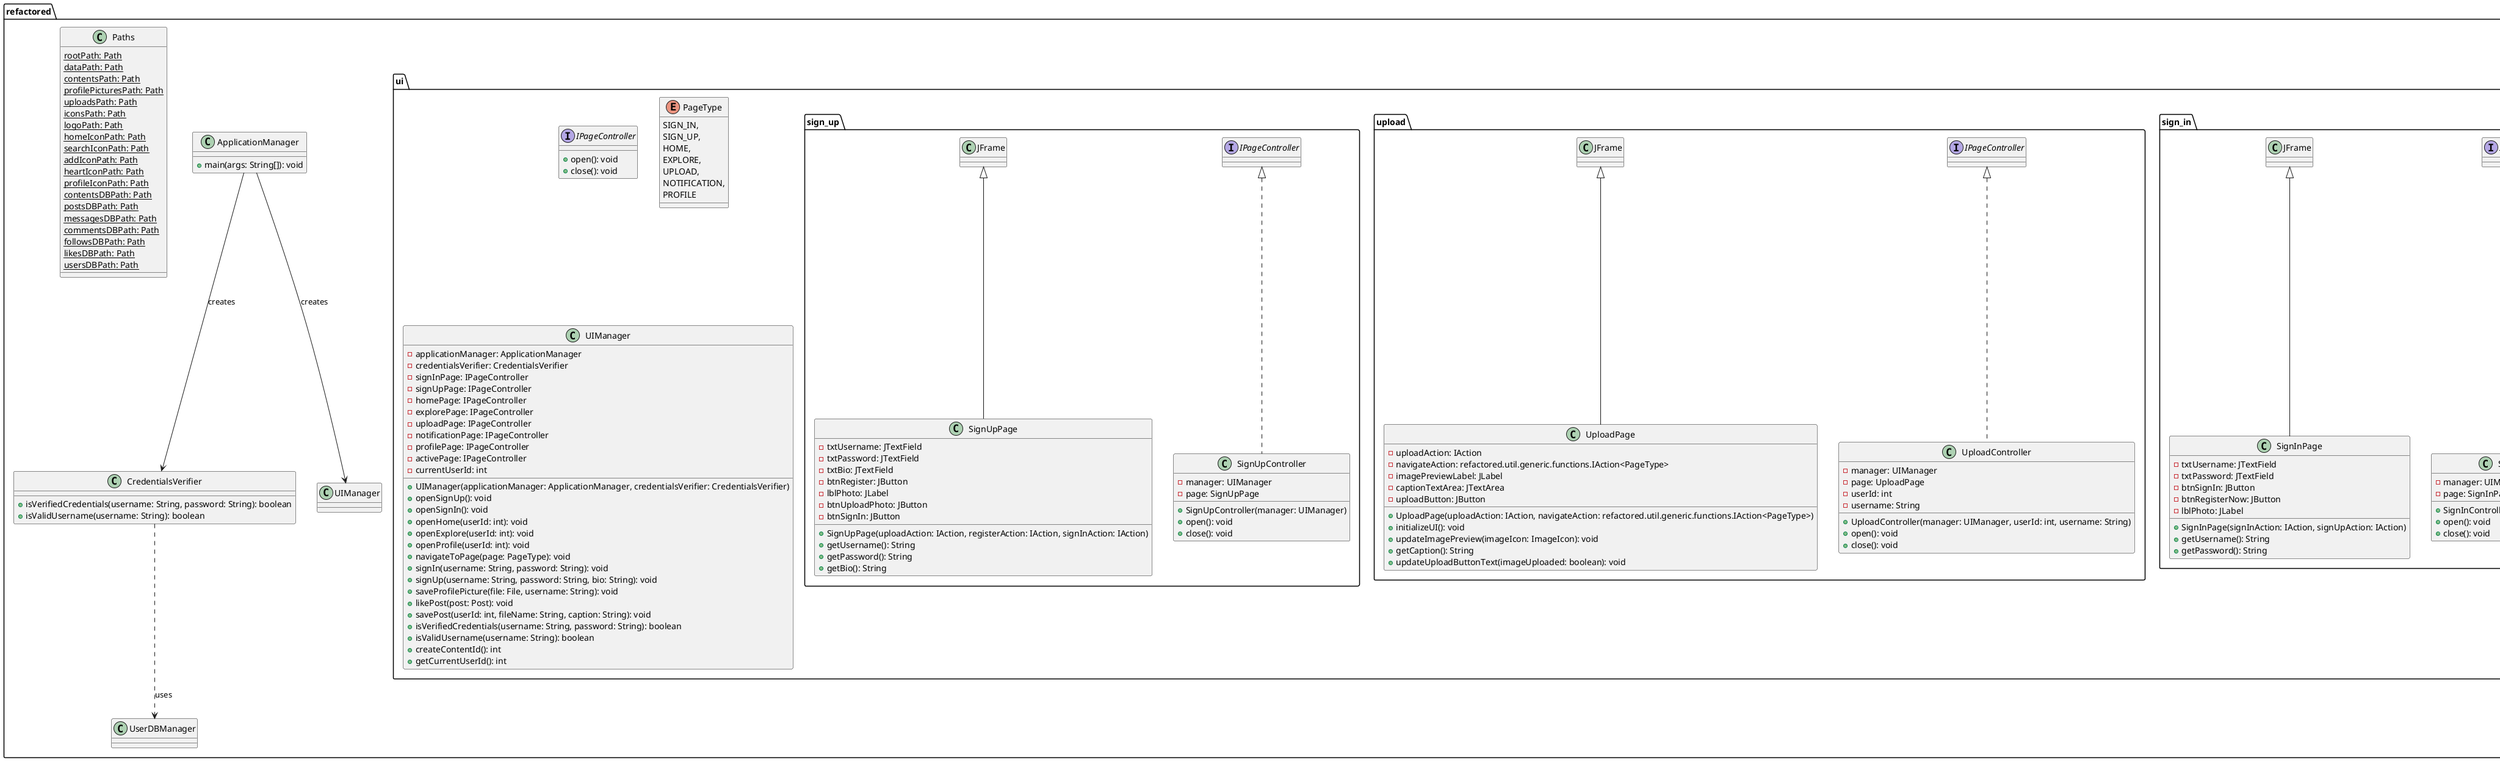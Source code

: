 @startuml
namespace refactored {
    class CredentialsVerifier {
        +isVerifiedCredentials(username: String, password: String): boolean
        +isValidUsername(username: String): boolean
    }

    class ApplicationManager {
        +main(args: String[]): void
    }

    class Paths {
        {static} rootPath: Path
        {static} dataPath: Path
        {static} contentsPath: Path
        {static} profilePicturesPath: Path
        {static} uploadsPath: Path
        {static} iconsPath: Path
        {static} logoPath: Path
        {static} homeIconPath: Path
        {static} searchIconPath: Path
        {static} addIconPath: Path
        {static} heartIconPath: Path
        {static} profileIconPath: Path
        {static} contentsDBPath: Path
        {static} postsDBPath: Path
        {static} messagesDBPath: Path
        {static} commentsDBPath: Path
        {static} followsDBPath: Path
        {static} likesDBPath: Path
        {static} usersDBPath: Path
    }

    ApplicationManager --> CredentialsVerifier : creates
    ApplicationManager --> UIManager : creates
    CredentialsVerifier ..> UserDBManager : uses
}

namespace refactored.util.functions {
    interface IAction {
        +execute(): void   
    }

    interface IFunc<T> {
        +execute(): T
    }
}

namespace refactored.util.generic.functions {
    interface IAction<T> {
        +execute(item: T): void
    }

    interface IFunc<T, TK> {
        +execute(item: T): TK
    }

    interface IAction2<T1, T2> {
        +execute(item1: T1, item2: T2): void
    }
}

namespace refactored.util {
    class TimeFormatter {
        {static} +getElapsedTime(timestamp: LocalDateTime): String
    }
}

namespace refactored.model {
    abstract class DBManager<T> {
        {static} +retrieve(from: Path): ArrayList<T>
        {static} +store(from: ArrayList<T>, to: Path): void
    }

    class NotificationQuery {
        -receiverID: int
        -notifications: ArrayList<Notification>
        +NotificationQuery(id: int)
        +getNotifications(): List<Notification>
    }

    class FollowDBManager extends DBManager {
        -follows: ArrayList<Follow>
        +createFollow(followerID: int, followeeID: int): void
        +isAFollowingB(userAID: int, userBID: int): boolean
        +getFollowerCount(followerID: int): int
        +getFolloweeCount(followeeID: int): int
        +UserFollowings(userID: int)
        +UserReceivedFollows(userID: int)
    }

    class LikeDBManager extends DBManager {
        -likes: ArrayList<Like>
        +createLike(userID: int, postID: int): void
        +postIsLikedByUser(postID: int, userID: int): boolean
        +UserReceivedLikes(userID: int)
    }

    class MessageDBManager extends DBManager {
        -messages: ArrayList<Message>
        +sendMessage(fromUserID: int, toUserID: int, messageText: String): void
        +UserReceivedMessages(userID: int)
    }

    class PostDBManager extends DBManager {
        -posts: ArrayList<Post>
        +createPost(userID: int, content: String): void
        +likePost(userID: int, postID: int): void
        +unlikePost(userID: int, postID: int): void
        +UserPosts(userID: int)
    }

    class UserDBManager extends DBManager {
        -users: ArrayList<User>
        +createUser(name: String, username: String, password: String, email: String): void
        +verifyCredentials(username: String, password: String): boolean
        +usernameExists(username: String): boolean
    }
}

namespace refactored.entities {
    class User {
        -id: int
        -username: String
        -password: String
        -bio: String
        -profilePicture: Content
        -postsCount: int
        -followersCount: int
        -followingCount: int
        +User(id: int, username: String, password: String, bio: String)
        +Builder: class
    }

    class Content {
        -id: int
        -fileName: String
    }

    class Post {
        -id: int
        -authorID: int
        -timestamp: LocalDateTime
        -content: Content
        -text: String
        -likeCount: int
        -commentCount: int
        +Post(id: int, authorID: int, content: Content, text: String, timestamp: LocalDateTime)
    }
}

namespace refactored.entities.interactions {
    enum LikeType {
        LIKE,
        UNLIKE
    }

    enum FollowType {
        FOLLOW,
        UNFOLLOW
    }

    interface Notification {
        +getID(): int
        +getTimestamp(): LocalDateTime
        +getSenderID(): int
        +getReceiverID(): int
        +getNotificationMessage(): String
    }

    class Message implements Notification {
        -id: int
        -senderID: int
        -receiverID: int
        -message: String
        -timestamp: LocalDateTime
        +Message(id: int, senderID: int, receiverID: int, message: String, timestamp: LocalDateTime)
    }

    class Like implements Notification {
        -id: int
        -userID: int
        -postID: int
        -type: LikeType
        -timestamp: LocalDateTime
        +Like(id: int, userID: int, postID: int, type: LikeType, timestamp: LocalDateTime)
    }

    class Follow implements Notification {
        -id: int
        -followerID: int
        -followeeID: int
        -type: FollowType
        -timestamp: LocalDateTime
        +Follow(followerID: int, followeeID: int, type: FollowType, timestamp: LocalDateTime)
    }


}

namespace refactored.factories {
    class UIElementFactory {
        +createHeaderPanel(width: int, title: String): JPanel
        +createNavigationPanel(topFrame: JFrame, navigateAction: IAction<PageType>): JPanel
        +createNavButton(navigateAction: IAction<PageType>, pageType: PageType, iconPath: Path, topFrame: JFrame): JButton
        +createImageGridPanel(GRID_IMAGE_SIZE: int, posts: Iterable<Post>, imageClickedListener: IAction2<Post, ImageIcon>): JScrollPane
    }
}

namespace refactored.ui {
    interface IPageController {
        +open(): void
        +close(): void
    }

    enum PageType {
        SIGN_IN,
        SIGN_UP,
        HOME,
        EXPLORE,
        UPLOAD,
        NOTIFICATION,
        PROFILE
    }

    class UIManager {
        -applicationManager: ApplicationManager
        -credentialsVerifier: CredentialsVerifier
        -signInPage: IPageController
        -signUpPage: IPageController
        -homePage: IPageController
        -explorePage: IPageController
        -uploadPage: IPageController
        -notificationPage: IPageController
        -profilePage: IPageController
        -activePage: IPageController
        -currentUserId: int
        +UIManager(applicationManager: ApplicationManager, credentialsVerifier: CredentialsVerifier)
        +openSignUp(): void
        +openSignIn(): void
        +openHome(userId: int): void
        +openExplore(userId: int): void
        +openProfile(userId: int): void
        +navigateToPage(page: PageType): void
        +signIn(username: String, password: String): void
        +signUp(username: String, password: String, bio: String): void
        +saveProfilePicture(file: File, username: String): void
        +likePost(post: Post): void
        +savePost(userId: int, fileName: String, caption: String): void
        +isVerifiedCredentials(username: String, password: String): boolean
        +isValidUsername(username: String): boolean
        +createContentId(): int
        +getCurrentUserId(): int
    }

namespace refactored.ui.explore {
    class ExploreController implements IPageController {
        -manager: UIManager
        -page: ExplorePage
        +ExploreController(manager: UIManager, posts: Iterable<Post>)
        +open(): void
        +close(): void
    }

    class ExplorePage extends JFrame {
        -openProfileAction: IAction<Integer>
        -navigateAction: IAction<PageType>
        -posts: Iterable<Post>
        +ExplorePage(openProfileAction: IAction<Integer>, navigateAction: IAction<PageType>, posts: Iterable<Post>)
        +initializeUI(): void
        +createContentPanel(): JPanel
        +displayImage(post: Post, imageIcon: ImageIcon): void
    }
}

namespace refactored.ui.home {
    class HomeController implements IPageController {
        -manager: UIManager
        -page: HomePage
        +HomeController(manager: UIManager)
        +open(): void
        +close(): void
    }

    class HomePage extends JFrame {
        -currentUserID: int
        -postLikedAction: IAction2<Post, JLabel>
        -postClickedAction: IAction<Post>
        -navigateAction: IAction<PageType>
        +HomePage(currentUserID: int, postLikedAction: IAction2<Post, JLabel>, postClickedAction: IAction<Post>, navigateAction: IAction<PageType>)
        +initializeUI(): void
        +createPostPanel(post: Post): JPanel
        +fullscreenPost(post: Post): void
    }
}

namespace refactored.ui.notifications {
    class NotificationController implements IPageController {
        -manager: UIManager
        -userId: int
        -page: NotificationPage
        +NotificationController(manager: UIManager, userId: int)
        +open(): void
        +close(): void
    }

    class NotificationPage extends JFrame {
        -navigateAction: IAction<PageType>
        +NotificationPage(navigateAction: IAction<PageType>, notifications: List<Notification>)
        +initializeUI(notifications: List<Notification>): void
    }
}

namespace refactored.ui.profile {
    class ProfileController implements IPageController {
        -manager: UIManager
        -userID: int
        -isOwner: boolean
        -page: ProfilePage
        +ProfileController(uiManager: UIManager, userID: int, isOwner: boolean, isFollowing: boolean, posts: List<Post>)
        +open(): void
        +close(): void
    }

    class ProfilePage extends JFrame {
        -isOwner: boolean
        -userId: int
        -followAction: IAction<Integer>
        -navigateAction: IAction<PageType>
        -posts: List<Post>
        +ProfilePage(userId: int, isOwner: boolean, isFollowing: boolean, followAction: IAction<Integer>, navigateAction: IAction<PageType>, posts: List<Post>)
        +initializeUI(): void
        +displayImage(post: Post, imageIcon: ImageIcon): void
    }
}

namespace refactored.ui.sign_in {
    class SignInController implements IPageController {
        -manager: UIManager
        -page: SignInPage
        +SignInController(uiManager: UIManager)
        +open(): void
        +close(): void
    }

    class SignInPage extends JFrame {
        -txtUsername: JTextField
        -txtPassword: JTextField
        -btnSignIn: JButton
        -btnRegisterNow: JButton
        -lblPhoto: JLabel
        +SignInPage(signInAction: IAction, signUpAction: IAction)
        +getUsername(): String
        +getPassword(): String
    }
}

namespace refactored.ui.upload {
    class UploadController implements IPageController {
        -manager: UIManager
        -page: UploadPage
        -userId: int
        -username: String
        +UploadController(manager: UIManager, userId: int, username: String)
        +open(): void
        +close(): void
    }

    class UploadPage extends JFrame {
        -uploadAction: IAction
        -navigateAction: refactored.util.generic.functions.IAction<PageType>
        -imagePreviewLabel: JLabel
        -captionTextArea: JTextArea
        -uploadButton: JButton
        +UploadPage(uploadAction: IAction, navigateAction: refactored.util.generic.functions.IAction<PageType>)
        +initializeUI(): void
        +updateImagePreview(imageIcon: ImageIcon): void
        +getCaption(): String
        +updateUploadButtonText(imageUploaded: boolean): void
    }
}

namespace refactored.ui.sign_up {
    class SignUpController implements IPageController {
        -manager: UIManager
        -page: SignUpPage
        +SignUpController(manager: UIManager)
        +open(): void
        +close(): void
    }

    class SignUpPage extends JFrame {
        -txtUsername: JTextField
        -txtPassword: JTextField
        -txtBio: JTextField
        -btnRegister: JButton
        -lblPhoto: JLabel
        -btnUploadPhoto: JButton
        -btnSignIn: JButton
        +SignUpPage(uploadAction: IAction, registerAction: IAction, signInAction: IAction)
        +getUsername(): String
        +getPassword(): String
        +getBio(): String
    }
}
}
@enduml

